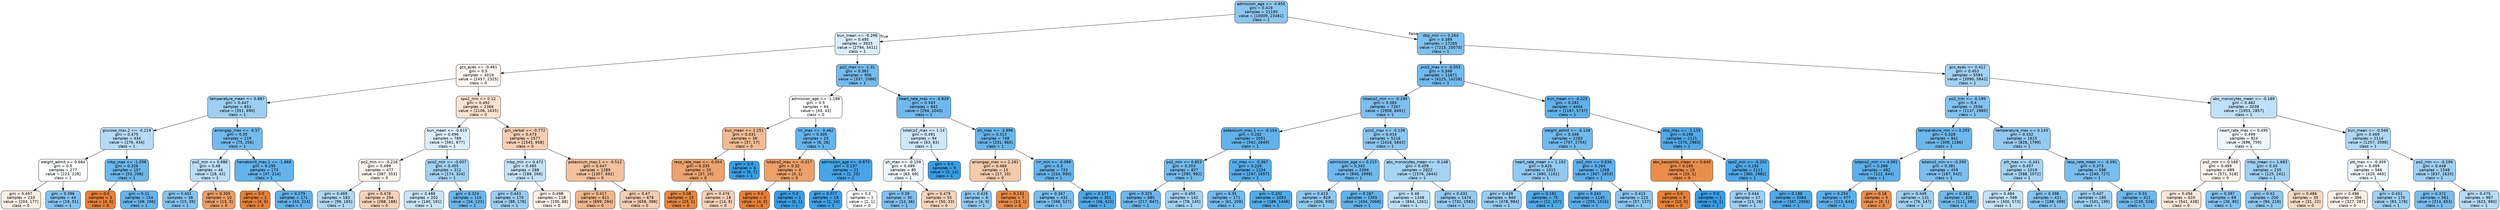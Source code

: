 digraph Tree {
node [shape=box, style="filled, rounded", color="black", fontname="helvetica"] ;
edge [fontname="helvetica"] ;
0 [label="admission_age <= -0.855\ngini = 0.419\nsamples = 21190\nvalue = [10009, 23481]\nclass = 1", fillcolor="#8dc7f0"] ;
1 [label="bun_mean <= -0.296\ngini = 0.495\nsamples = 3925\nvalue = [2794, 3411]\nclass = 1", fillcolor="#dbedfa"] ;
0 -> 1 [labeldistance=2.5, labelangle=45, headlabel="True"] ;
2 [label="gcs_eyes <= -0.461\ngini = 0.5\nsamples = 3019\nvalue = [2457, 2325]\nclass = 0", fillcolor="#fef8f4"] ;
1 -> 2 ;
3 [label="temperature_mean <= 0.887\ngini = 0.447\nsamples = 653\nvalue = [351, 690]\nclass = 1", fillcolor="#9ecff2"] ;
2 -> 3 ;
4 [label="glucose_max.2 <= -0.219\ngini = 0.475\nsamples = 434\nvalue = [276, 434]\nclass = 1", fillcolor="#b7dbf6"] ;
3 -> 4 ;
5 [label="weight_admit <= 0.684\ngini = 0.5\nsamples = 277\nvalue = [223, 228]\nclass = 1", fillcolor="#fbfdfe"] ;
4 -> 5 ;
6 [label="gini = 0.497\nsamples = 233\nvalue = [204, 177]\nclass = 0", fillcolor="#fceee5"] ;
5 -> 6 ;
7 [label="gini = 0.396\nsamples = 44\nvalue = [19, 51]\nclass = 1", fillcolor="#83c2ef"] ;
5 -> 7 ;
8 [label="mbp_max <= -1.056\ngini = 0.326\nsamples = 157\nvalue = [53, 206]\nclass = 1", fillcolor="#6cb6ec"] ;
4 -> 8 ;
9 [label="gini = 0.0\nsamples = 3\nvalue = [4, 0]\nclass = 0", fillcolor="#e58139"] ;
8 -> 9 ;
10 [label="gini = 0.31\nsamples = 154\nvalue = [49, 206]\nclass = 1", fillcolor="#68b4eb"] ;
8 -> 10 ;
11 [label="aniongap_max <= -0.57\ngini = 0.35\nsamples = 219\nvalue = [75, 256]\nclass = 1", fillcolor="#73baed"] ;
3 -> 11 ;
12 [label="po2_min <= 0.886\ngini = 0.48\nsamples = 46\nvalue = [28, 42]\nclass = 1", fillcolor="#bddef6"] ;
11 -> 12 ;
13 [label="gini = 0.401\nsamples = 36\nvalue = [15, 39]\nclass = 1", fillcolor="#85c3ef"] ;
12 -> 13 ;
14 [label="gini = 0.305\nsamples = 10\nvalue = [13, 3]\nclass = 0", fillcolor="#eb9e67"] ;
12 -> 14 ;
15 [label="hematocrit_max.1 <= -1.868\ngini = 0.295\nsamples = 173\nvalue = [47, 214]\nclass = 1", fillcolor="#64b3eb"] ;
11 -> 15 ;
16 [label="gini = 0.0\nsamples = 2\nvalue = [4, 0]\nclass = 0", fillcolor="#e58139"] ;
15 -> 16 ;
17 [label="gini = 0.279\nsamples = 171\nvalue = [43, 214]\nclass = 1", fillcolor="#61b1ea"] ;
15 -> 17 ;
18 [label="spo2_min <= 0.12\ngini = 0.492\nsamples = 2366\nvalue = [2106, 1635]\nclass = 0", fillcolor="#f9e3d3"] ;
2 -> 18 ;
19 [label="bun_mean <= -0.615\ngini = 0.496\nsamples = 789\nvalue = [561, 677]\nclass = 1", fillcolor="#ddeefb"] ;
18 -> 19 ;
20 [label="po2_min <= -0.216\ngini = 0.499\nsamples = 477\nvalue = [387, 353]\nclass = 0", fillcolor="#fdf4ee"] ;
19 -> 20 ;
21 [label="gini = 0.469\nsamples = 183\nvalue = [99, 165]\nclass = 1", fillcolor="#b0d8f5"] ;
20 -> 21 ;
22 [label="gini = 0.478\nsamples = 294\nvalue = [288, 188]\nclass = 0", fillcolor="#f6d3ba"] ;
20 -> 22 ;
23 [label="pco2_min <= -0.007\ngini = 0.455\nsamples = 312\nvalue = [174, 324]\nclass = 1", fillcolor="#a3d2f3"] ;
19 -> 23 ;
24 [label="gini = 0.488\nsamples = 202\nvalue = [140, 191]\nclass = 1", fillcolor="#cae5f8"] ;
23 -> 24 ;
25 [label="gini = 0.324\nsamples = 110\nvalue = [34, 133]\nclass = 1", fillcolor="#6cb6ec"] ;
23 -> 25 ;
26 [label="gcs_verbal <= -0.772\ngini = 0.473\nsamples = 1577\nvalue = [1545, 958]\nclass = 0", fillcolor="#f5cfb4"] ;
18 -> 26 ;
27 [label="mbp_min <= 0.472\ngini = 0.485\nsamples = 288\nvalue = [188, 266]\nclass = 1", fillcolor="#c5e2f7"] ;
26 -> 27 ;
28 [label="gini = 0.443\nsamples = 170\nvalue = [88, 178]\nclass = 1", fillcolor="#9bcdf2"] ;
27 -> 28 ;
29 [label="gini = 0.498\nsamples = 118\nvalue = [100, 88]\nclass = 0", fillcolor="#fcf0e7"] ;
27 -> 29 ;
30 [label="potassium_max.1 <= -0.512\ngini = 0.447\nsamples = 1289\nvalue = [1357, 692]\nclass = 0", fillcolor="#f2c19e"] ;
26 -> 30 ;
31 [label="gini = 0.417\nsamples = 611\nvalue = [699, 294]\nclass = 0", fillcolor="#f0b68c"] ;
30 -> 31 ;
32 [label="gini = 0.47\nsamples = 678\nvalue = [658, 398]\nclass = 0", fillcolor="#f5cdb1"] ;
30 -> 32 ;
33 [label="po2_max <= -1.31\ngini = 0.361\nsamples = 906\nvalue = [337, 1086]\nclass = 1", fillcolor="#76bbed"] ;
1 -> 33 ;
34 [label="admission_age <= -1.198\ngini = 0.5\nsamples = 64\nvalue = [43, 43]\nclass = 0", fillcolor="#ffffff"] ;
33 -> 34 ;
35 [label="bun_mean <= 2.251\ngini = 0.431\nsamples = 39\nvalue = [37, 17]\nclass = 0", fillcolor="#f1bb94"] ;
34 -> 35 ;
36 [label="resp_rate_max <= -0.054\ngini = 0.335\nsamples = 33\nvalue = [37, 10]\nclass = 0", fillcolor="#eca36f"] ;
35 -> 36 ;
37 [label="gini = 0.08\nsamples = 15\nvalue = [23, 1]\nclass = 0", fillcolor="#e68642"] ;
36 -> 37 ;
38 [label="gini = 0.476\nsamples = 18\nvalue = [14, 9]\nclass = 0", fillcolor="#f6d2b8"] ;
36 -> 38 ;
39 [label="gini = 0.0\nsamples = 6\nvalue = [0, 7]\nclass = 1", fillcolor="#399de5"] ;
35 -> 39 ;
40 [label="inr_max <= -0.462\ngini = 0.305\nsamples = 25\nvalue = [6, 26]\nclass = 1", fillcolor="#67b4eb"] ;
34 -> 40 ;
41 [label="totalco2_max <= -0.317\ngini = 0.32\nsamples = 4\nvalue = [4, 1]\nclass = 0", fillcolor="#eca06a"] ;
40 -> 41 ;
42 [label="gini = 0.0\nsamples = 3\nvalue = [4, 0]\nclass = 0", fillcolor="#e58139"] ;
41 -> 42 ;
43 [label="gini = 0.0\nsamples = 1\nvalue = [0, 1]\nclass = 1", fillcolor="#399de5"] ;
41 -> 43 ;
44 [label="admission_age <= -0.873\ngini = 0.137\nsamples = 21\nvalue = [2, 25]\nclass = 1", fillcolor="#49a5e7"] ;
40 -> 44 ;
45 [label="gini = 0.077\nsamples = 19\nvalue = [1, 24]\nclass = 1", fillcolor="#41a1e6"] ;
44 -> 45 ;
46 [label="gini = 0.5\nsamples = 2\nvalue = [1, 1]\nclass = 0", fillcolor="#ffffff"] ;
44 -> 46 ;
47 [label="heart_rate_max <= -0.829\ngini = 0.343\nsamples = 842\nvalue = [294, 1043]\nclass = 1", fillcolor="#71b9ec"] ;
33 -> 47 ;
48 [label="totalco2_max <= 1.14\ngini = 0.491\nsamples = 94\nvalue = [63, 83]\nclass = 1", fillcolor="#cfe7f9"] ;
47 -> 48 ;
49 [label="ph_max <= -0.159\ngini = 0.499\nsamples = 85\nvalue = [63, 69]\nclass = 1", fillcolor="#eef6fd"] ;
48 -> 49 ;
50 [label="gini = 0.39\nsamples = 30\nvalue = [13, 36]\nclass = 1", fillcolor="#80c0ee"] ;
49 -> 50 ;
51 [label="gini = 0.479\nsamples = 55\nvalue = [50, 33]\nclass = 0", fillcolor="#f6d4bc"] ;
49 -> 51 ;
52 [label="gini = 0.0\nsamples = 9\nvalue = [0, 14]\nclass = 1", fillcolor="#399de5"] ;
48 -> 52 ;
53 [label="ph_max <= -3.896\ngini = 0.313\nsamples = 748\nvalue = [231, 960]\nclass = 1", fillcolor="#69b5eb"] ;
47 -> 53 ;
54 [label="aniongap_max <= 2.281\ngini = 0.466\nsamples = 15\nvalue = [17, 10]\nclass = 0", fillcolor="#f4cbad"] ;
53 -> 54 ;
55 [label="gini = 0.426\nsamples = 8\nvalue = [4, 9]\nclass = 1", fillcolor="#91c9f1"] ;
54 -> 55 ;
56 [label="gini = 0.133\nsamples = 7\nvalue = [13, 1]\nclass = 0", fillcolor="#e78b48"] ;
54 -> 56 ;
57 [label="inr_min <= -0.099\ngini = 0.3\nsamples = 733\nvalue = [214, 950]\nclass = 1", fillcolor="#66b3eb"] ;
53 -> 57 ;
58 [label="gini = 0.367\nsamples = 432\nvalue = [168, 527]\nclass = 1", fillcolor="#78bced"] ;
57 -> 58 ;
59 [label="gini = 0.177\nsamples = 301\nvalue = [46, 423]\nclass = 1", fillcolor="#4fa8e8"] ;
57 -> 59 ;
60 [label="dbp_min <= 0.264\ngini = 0.389\nsamples = 17265\nvalue = [7215, 20070]\nclass = 1", fillcolor="#80c0ee"] ;
0 -> 60 [labeldistance=2.5, labelangle=-45, headlabel="False"] ;
61 [label="pco2_max <= -0.052\ngini = 0.348\nsamples = 11671\nvalue = [4125, 14228]\nclass = 1", fillcolor="#72b9ed"] ;
60 -> 61 ;
62 [label="totalco2_min <= -0.295\ngini = 0.383\nsamples = 7267\nvalue = [2958, 8491]\nclass = 1", fillcolor="#7ebfee"] ;
61 -> 62 ;
63 [label="potassium_max.1 <= -0.154\ngini = 0.282\nsamples = 2051\nvalue = [542, 2649]\nclass = 1", fillcolor="#62b1ea"] ;
62 -> 63 ;
64 [label="po2_min <= 0.853\ngini = 0.353\nsamples = 827\nvalue = [295, 992]\nclass = 1", fillcolor="#74baed"] ;
63 -> 64 ;
65 [label="gini = 0.325\nsamples = 685\nvalue = [217, 847]\nclass = 1", fillcolor="#6cb6ec"] ;
64 -> 65 ;
66 [label="gini = 0.455\nsamples = 142\nvalue = [78, 145]\nclass = 1", fillcolor="#a4d2f3"] ;
64 -> 66 ;
67 [label="inr_max <= -0.367\ngini = 0.226\nsamples = 1224\nvalue = [247, 1657]\nclass = 1", fillcolor="#57ace9"] ;
63 -> 67 ;
68 [label="gini = 0.35\nsamples = 171\nvalue = [61, 209]\nclass = 1", fillcolor="#73baed"] ;
67 -> 68 ;
69 [label="gini = 0.202\nsamples = 1053\nvalue = [186, 1448]\nclass = 1", fillcolor="#52aae8"] ;
67 -> 69 ;
70 [label="pco2_max <= -0.138\ngini = 0.414\nsamples = 5216\nvalue = [2416, 5842]\nclass = 1", fillcolor="#8bc6f0"] ;
62 -> 70 ;
71 [label="admission_age <= 0.215\ngini = 0.342\nsamples = 2394\nvalue = [840, 2998]\nclass = 1", fillcolor="#70b8ec"] ;
70 -> 71 ;
72 [label="gini = 0.423\nsamples = 829\nvalue = [406, 930]\nclass = 1", fillcolor="#8fc8f0"] ;
71 -> 72 ;
73 [label="gini = 0.287\nsamples = 1565\nvalue = [434, 2068]\nclass = 1", fillcolor="#63b2ea"] ;
71 -> 73 ;
74 [label="abs_monocytes_mean <= -0.148\ngini = 0.459\nsamples = 2822\nvalue = [1576, 2844]\nclass = 1", fillcolor="#a7d3f3"] ;
70 -> 74 ;
75 [label="gini = 0.48\nsamples = 1348\nvalue = [844, 1261]\nclass = 1", fillcolor="#bedff6"] ;
74 -> 75 ;
76 [label="gini = 0.432\nsamples = 1474\nvalue = [732, 1583]\nclass = 1", fillcolor="#95caf1"] ;
74 -> 76 ;
77 [label="bun_mean <= -0.223\ngini = 0.281\nsamples = 4404\nvalue = [1167, 5737]\nclass = 1", fillcolor="#61b1ea"] ;
61 -> 77 ;
78 [label="weight_admit <= -0.128\ngini = 0.348\nsamples = 2283\nvalue = [797, 2754]\nclass = 1", fillcolor="#72b9ed"] ;
77 -> 78 ;
79 [label="heart_rate_mean <= 1.192\ngini = 0.426\nsamples = 1015\nvalue = [490, 1101]\nclass = 1", fillcolor="#91c9f1"] ;
78 -> 79 ;
80 [label="gini = 0.439\nsamples = 940\nvalue = [478, 994]\nclass = 1", fillcolor="#98ccf2"] ;
79 -> 80 ;
81 [label="gini = 0.181\nsamples = 75\nvalue = [12, 107]\nclass = 1", fillcolor="#4fa8e8"] ;
79 -> 81 ;
82 [label="po2_min <= 0.836\ngini = 0.264\nsamples = 1268\nvalue = [307, 1653]\nclass = 1", fillcolor="#5eafea"] ;
78 -> 82 ;
83 [label="gini = 0.243\nsamples = 1145\nvalue = [250, 1516]\nclass = 1", fillcolor="#5aade9"] ;
82 -> 83 ;
84 [label="gini = 0.415\nsamples = 123\nvalue = [57, 137]\nclass = 1", fillcolor="#8bc6f0"] ;
82 -> 84 ;
85 [label="sbp_max <= -2.115\ngini = 0.196\nsamples = 2121\nvalue = [370, 2983]\nclass = 1", fillcolor="#52a9e8"] ;
77 -> 85 ;
86 [label="abs_basophils_mean <= 0.649\ngini = 0.165\nsamples = 10\nvalue = [10, 1]\nclass = 0", fillcolor="#e88e4d"] ;
85 -> 86 ;
87 [label="gini = 0.0\nsamples = 9\nvalue = [10, 0]\nclass = 0", fillcolor="#e58139"] ;
86 -> 87 ;
88 [label="gini = 0.0\nsamples = 1\nvalue = [0, 1]\nclass = 1", fillcolor="#399de5"] ;
86 -> 88 ;
89 [label="spo2_min <= -6.202\ngini = 0.192\nsamples = 2111\nvalue = [360, 2982]\nclass = 1", fillcolor="#51a9e8"] ;
85 -> 89 ;
90 [label="gini = 0.444\nsamples = 27\nvalue = [13, 26]\nclass = 1", fillcolor="#9ccef2"] ;
89 -> 90 ;
91 [label="gini = 0.188\nsamples = 2084\nvalue = [347, 2956]\nclass = 1", fillcolor="#50a9e8"] ;
89 -> 91 ;
92 [label="gcs_eyes <= 0.412\ngini = 0.453\nsamples = 5594\nvalue = [3090, 5842]\nclass = 1", fillcolor="#a2d1f3"] ;
60 -> 92 ;
93 [label="po2_min <= -0.199\ngini = 0.4\nsamples = 2556\nvalue = [1137, 2985]\nclass = 1", fillcolor="#84c2ef"] ;
92 -> 93 ;
94 [label="temperature_min <= 0.255\ngini = 0.328\nsamples = 941\nvalue = [309, 1186]\nclass = 1", fillcolor="#6db7ec"] ;
93 -> 94 ;
95 [label="totalco2_min <= 4.081\ngini = 0.268\nsamples = 482\nvalue = [122, 644]\nclass = 1", fillcolor="#5fb0ea"] ;
94 -> 95 ;
96 [label="gini = 0.254\nsamples = 477\nvalue = [113, 643]\nclass = 1", fillcolor="#5caeea"] ;
95 -> 96 ;
97 [label="gini = 0.18\nsamples = 5\nvalue = [9, 1]\nclass = 0", fillcolor="#e88f4f"] ;
95 -> 97 ;
98 [label="totalco2_min <= -0.295\ngini = 0.381\nsamples = 459\nvalue = [187, 542]\nclass = 1", fillcolor="#7dbfee"] ;
94 -> 98 ;
99 [label="gini = 0.449\nsamples = 131\nvalue = [76, 147]\nclass = 1", fillcolor="#9fd0f2"] ;
98 -> 99 ;
100 [label="gini = 0.342\nsamples = 328\nvalue = [111, 395]\nclass = 1", fillcolor="#71b9ec"] ;
98 -> 100 ;
101 [label="temperature_max <= 0.143\ngini = 0.432\nsamples = 1615\nvalue = [828, 1799]\nclass = 1", fillcolor="#94caf1"] ;
93 -> 101 ;
102 [label="ptt_max <= -0.341\ngini = 0.457\nsamples = 1019\nvalue = [588, 1072]\nclass = 1", fillcolor="#a6d3f3"] ;
101 -> 102 ;
103 [label="gini = 0.484\nsamples = 598\nvalue = [400, 573]\nclass = 1", fillcolor="#c3e1f7"] ;
102 -> 103 ;
104 [label="gini = 0.398\nsamples = 421\nvalue = [188, 499]\nclass = 1", fillcolor="#84c2ef"] ;
102 -> 104 ;
105 [label="resp_rate_mean <= -0.591\ngini = 0.373\nsamples = 596\nvalue = [240, 727]\nclass = 1", fillcolor="#7abdee"] ;
101 -> 105 ;
106 [label="gini = 0.447\nsamples = 185\nvalue = [101, 199]\nclass = 1", fillcolor="#9dcff2"] ;
105 -> 106 ;
107 [label="gini = 0.33\nsamples = 411\nvalue = [139, 528]\nclass = 1", fillcolor="#6db7ec"] ;
105 -> 107 ;
108 [label="abs_monocytes_mean <= -0.189\ngini = 0.482\nsamples = 3038\nvalue = [1953, 2857]\nclass = 1", fillcolor="#c0e0f7"] ;
92 -> 108 ;
109 [label="heart_rate_max <= 0.495\ngini = 0.499\nsamples = 924\nvalue = [696, 759]\nclass = 1", fillcolor="#eff7fd"] ;
108 -> 109 ;
110 [label="po2_min <= 0.168\ngini = 0.499\nsamples = 689\nvalue = [571, 518]\nclass = 0", fillcolor="#fdf3ed"] ;
109 -> 110 ;
111 [label="gini = 0.494\nsamples = 620\nvalue = [541, 438]\nclass = 0", fillcolor="#fae7d9"] ;
110 -> 111 ;
112 [label="gini = 0.397\nsamples = 69\nvalue = [30, 80]\nclass = 1", fillcolor="#83c2ef"] ;
110 -> 112 ;
113 [label="mbp_mean <= 1.683\ngini = 0.45\nsamples = 235\nvalue = [125, 241]\nclass = 1", fillcolor="#a0d0f2"] ;
109 -> 113 ;
114 [label="gini = 0.42\nsamples = 200\nvalue = [94, 219]\nclass = 1", fillcolor="#8ec7f0"] ;
113 -> 114 ;
115 [label="gini = 0.486\nsamples = 35\nvalue = [31, 22]\nclass = 0", fillcolor="#f7dac6"] ;
113 -> 115 ;
116 [label="bun_mean <= -0.566\ngini = 0.469\nsamples = 2114\nvalue = [1257, 2098]\nclass = 1", fillcolor="#b0d8f5"] ;
108 -> 116 ;
117 [label="ptt_max <= -0.309\ngini = 0.499\nsamples = 566\nvalue = [420, 465]\nclass = 1", fillcolor="#ecf6fc"] ;
116 -> 117 ;
118 [label="gini = 0.498\nsamples = 396\nvalue = [327, 287]\nclass = 0", fillcolor="#fcf0e7"] ;
117 -> 118 ;
119 [label="gini = 0.451\nsamples = 170\nvalue = [93, 178]\nclass = 1", fillcolor="#a0d0f3"] ;
117 -> 119 ;
120 [label="po2_min <= -0.299\ngini = 0.448\nsamples = 1548\nvalue = [837, 1633]\nclass = 1", fillcolor="#9ecff2"] ;
116 -> 120 ;
121 [label="gini = 0.372\nsamples = 561\nvalue = [214, 653]\nclass = 1", fillcolor="#7abdee"] ;
120 -> 121 ;
122 [label="gini = 0.475\nsamples = 987\nvalue = [623, 980]\nclass = 1", fillcolor="#b7dbf6"] ;
120 -> 122 ;
}